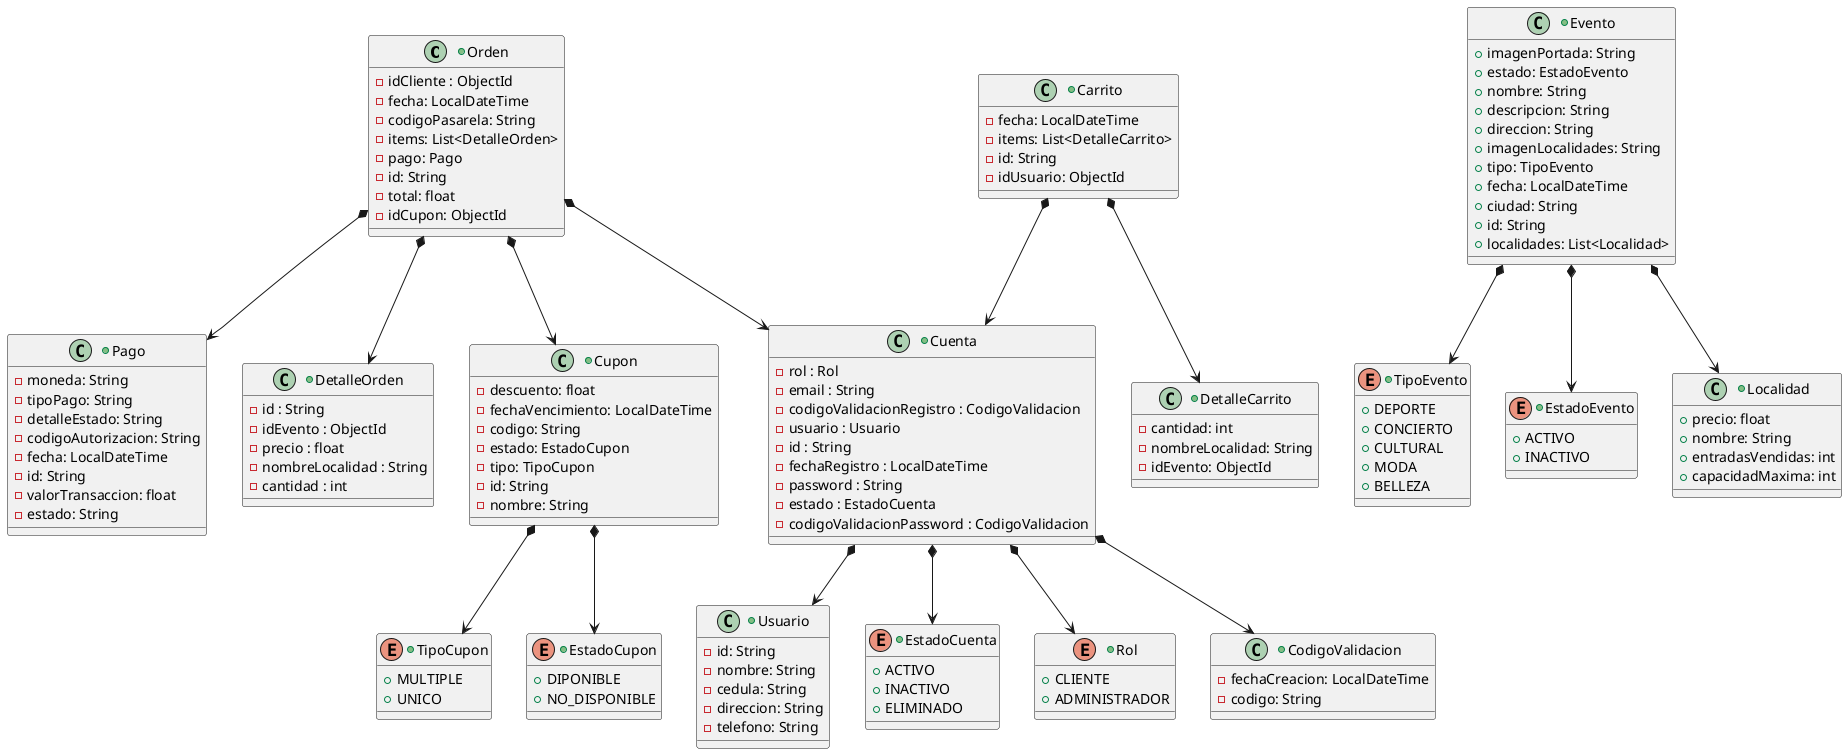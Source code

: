 @startuml
+class Orden {
    -idCliente : ObjectId
    -fecha: LocalDateTime
    -codigoPasarela: String
    -items: List<DetalleOrden>
    -pago: Pago
    -id: String
    -total: float
    -idCupon: ObjectId
}

+class Pago {
    -moneda: String
    -tipoPago: String
    -detalleEstado: String
    -codigoAutorizacion: String
    -fecha: LocalDateTime
    -id: String
    -valorTransaccion: float
    -estado: String

}

+class DetalleOrden {
    -id : String
    -idEvento : ObjectId
    -precio : float
    -nombreLocalidad : String
    -cantidad : int
}

+class Cupon {
    -descuento: float
    -fechaVencimiento: LocalDateTime
    -codigo: String
    -estado: EstadoCupon
    -tipo: TipoCupon
    -id: String
    -nombre: String
}

+enum TipoCupon {
    +MULTIPLE
    +UNICO
}

+enum EstadoCupon {
    +DIPONIBLE
    +NO_DISPONIBLE
}

+class Cuenta {
    -rol : Rol
    -email : String
    -codigoValidacionRegistro : CodigoValidacion
    -usuario : Usuario
    -id : String
    -fechaRegistro : LocalDateTime
    -password : String
    -estado : EstadoCuenta
    -codigoValidacionPassword : CodigoValidacion
}

+class Usuario {
    -id: String
    -nombre: String
    -cedula: String
    -direccion: String
    -telefono: String
}

+enum EstadoCuenta {
    +ACTIVO
    +INACTIVO
    +ELIMINADO
}

+enum Rol {
    +CLIENTE
    +ADMINISTRADOR
}

+class CodigoValidacion {
    -fechaCreacion: LocalDateTime
    -codigo: String
}

+class Evento {
    +imagenPortada: String
    +estado: EstadoEvento
    +nombre: String
    +descripcion: String
    +direccion: String
    +imagenLocalidades: String
    +tipo: TipoEvento
    +fecha: LocalDateTime
    +ciudad: String
    +id: String
    +localidades: List<Localidad>
}

+enum TipoEvento {
    +DEPORTE
    +CONCIERTO
    +CULTURAL
    +MODA
    +BELLEZA
}

+enum EstadoEvento {
    +ACTIVO
    +INACTIVO
}

+class Localidad {
    +precio: float
    +nombre: String
    +entradasVendidas: int
    +capacidadMaxima: int
}

+class Carrito {
    -fecha: LocalDateTime
    -items: List<DetalleCarrito>
    -id: String
    -idUsuario: ObjectId
}

+class DetalleCarrito {
    -cantidad: int
    -nombreLocalidad: String
    -idEvento: ObjectId
}

Orden *--> Pago
Orden *--> DetalleOrden
Orden *--> Cupon
Orden *--> Cuenta
Cupon *--> TipoCupon
Cupon *--> EstadoCupon
Cuenta *--> Usuario
Cuenta *--> EstadoCuenta
Cuenta *--> Rol
Cuenta *--> CodigoValidacion
Evento *--> TipoEvento
Evento *--> EstadoEvento
Evento *--> Localidad
Carrito *--> Cuenta
Carrito *--> DetalleCarrito
@enduml
